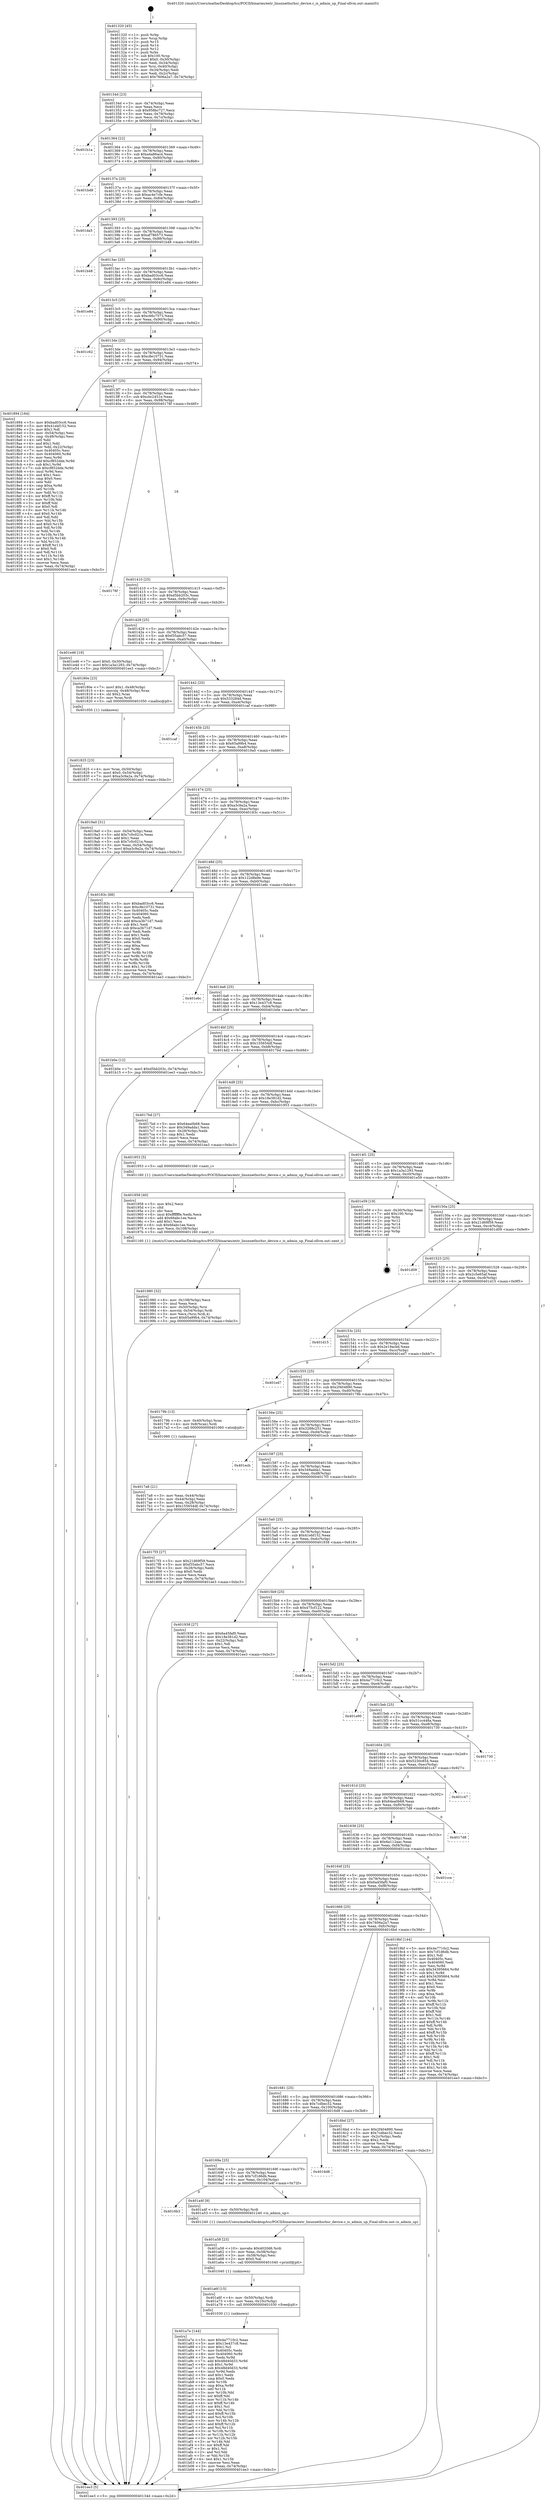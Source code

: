 digraph "0x401320" {
  label = "0x401320 (/mnt/c/Users/mathe/Desktop/tcc/POCII/binaries/extr_linuxnethsrhsr_device.c_is_admin_up_Final-ollvm.out::main(0))"
  labelloc = "t"
  node[shape=record]

  Entry [label="",width=0.3,height=0.3,shape=circle,fillcolor=black,style=filled]
  "0x40134d" [label="{
     0x40134d [23]\l
     | [instrs]\l
     &nbsp;&nbsp;0x40134d \<+3\>: mov -0x74(%rbp),%eax\l
     &nbsp;&nbsp;0x401350 \<+2\>: mov %eax,%ecx\l
     &nbsp;&nbsp;0x401352 \<+6\>: sub $0x958bc727,%ecx\l
     &nbsp;&nbsp;0x401358 \<+3\>: mov %eax,-0x78(%rbp)\l
     &nbsp;&nbsp;0x40135b \<+3\>: mov %ecx,-0x7c(%rbp)\l
     &nbsp;&nbsp;0x40135e \<+6\>: je 0000000000401b1a \<main+0x7fa\>\l
  }"]
  "0x401b1a" [label="{
     0x401b1a\l
  }", style=dashed]
  "0x401364" [label="{
     0x401364 [22]\l
     | [instrs]\l
     &nbsp;&nbsp;0x401364 \<+5\>: jmp 0000000000401369 \<main+0x49\>\l
     &nbsp;&nbsp;0x401369 \<+3\>: mov -0x78(%rbp),%eax\l
     &nbsp;&nbsp;0x40136c \<+5\>: sub $0xa4a86acd,%eax\l
     &nbsp;&nbsp;0x401371 \<+3\>: mov %eax,-0x80(%rbp)\l
     &nbsp;&nbsp;0x401374 \<+6\>: je 0000000000401bd8 \<main+0x8b8\>\l
  }"]
  Exit [label="",width=0.3,height=0.3,shape=circle,fillcolor=black,style=filled,peripheries=2]
  "0x401bd8" [label="{
     0x401bd8\l
  }", style=dashed]
  "0x40137a" [label="{
     0x40137a [25]\l
     | [instrs]\l
     &nbsp;&nbsp;0x40137a \<+5\>: jmp 000000000040137f \<main+0x5f\>\l
     &nbsp;&nbsp;0x40137f \<+3\>: mov -0x78(%rbp),%eax\l
     &nbsp;&nbsp;0x401382 \<+5\>: sub $0xac4e7cfe,%eax\l
     &nbsp;&nbsp;0x401387 \<+6\>: mov %eax,-0x84(%rbp)\l
     &nbsp;&nbsp;0x40138d \<+6\>: je 0000000000401da5 \<main+0xa85\>\l
  }"]
  "0x401a7e" [label="{
     0x401a7e [144]\l
     | [instrs]\l
     &nbsp;&nbsp;0x401a7e \<+5\>: mov $0x4a7710c2,%eax\l
     &nbsp;&nbsp;0x401a83 \<+5\>: mov $0x13e437c8,%esi\l
     &nbsp;&nbsp;0x401a88 \<+2\>: mov $0x1,%cl\l
     &nbsp;&nbsp;0x401a8a \<+7\>: mov 0x40405c,%edx\l
     &nbsp;&nbsp;0x401a91 \<+8\>: mov 0x404060,%r8d\l
     &nbsp;&nbsp;0x401a99 \<+3\>: mov %edx,%r9d\l
     &nbsp;&nbsp;0x401a9c \<+7\>: add $0x48d40d33,%r9d\l
     &nbsp;&nbsp;0x401aa3 \<+4\>: sub $0x1,%r9d\l
     &nbsp;&nbsp;0x401aa7 \<+7\>: sub $0x48d40d33,%r9d\l
     &nbsp;&nbsp;0x401aae \<+4\>: imul %r9d,%edx\l
     &nbsp;&nbsp;0x401ab2 \<+3\>: and $0x1,%edx\l
     &nbsp;&nbsp;0x401ab5 \<+3\>: cmp $0x0,%edx\l
     &nbsp;&nbsp;0x401ab8 \<+4\>: sete %r10b\l
     &nbsp;&nbsp;0x401abc \<+4\>: cmp $0xa,%r8d\l
     &nbsp;&nbsp;0x401ac0 \<+4\>: setl %r11b\l
     &nbsp;&nbsp;0x401ac4 \<+3\>: mov %r10b,%bl\l
     &nbsp;&nbsp;0x401ac7 \<+3\>: xor $0xff,%bl\l
     &nbsp;&nbsp;0x401aca \<+3\>: mov %r11b,%r14b\l
     &nbsp;&nbsp;0x401acd \<+4\>: xor $0xff,%r14b\l
     &nbsp;&nbsp;0x401ad1 \<+3\>: xor $0x1,%cl\l
     &nbsp;&nbsp;0x401ad4 \<+3\>: mov %bl,%r15b\l
     &nbsp;&nbsp;0x401ad7 \<+4\>: and $0xff,%r15b\l
     &nbsp;&nbsp;0x401adb \<+3\>: and %cl,%r10b\l
     &nbsp;&nbsp;0x401ade \<+3\>: mov %r14b,%r12b\l
     &nbsp;&nbsp;0x401ae1 \<+4\>: and $0xff,%r12b\l
     &nbsp;&nbsp;0x401ae5 \<+3\>: and %cl,%r11b\l
     &nbsp;&nbsp;0x401ae8 \<+3\>: or %r10b,%r15b\l
     &nbsp;&nbsp;0x401aeb \<+3\>: or %r11b,%r12b\l
     &nbsp;&nbsp;0x401aee \<+3\>: xor %r12b,%r15b\l
     &nbsp;&nbsp;0x401af1 \<+3\>: or %r14b,%bl\l
     &nbsp;&nbsp;0x401af4 \<+3\>: xor $0xff,%bl\l
     &nbsp;&nbsp;0x401af7 \<+3\>: or $0x1,%cl\l
     &nbsp;&nbsp;0x401afa \<+2\>: and %cl,%bl\l
     &nbsp;&nbsp;0x401afc \<+3\>: or %bl,%r15b\l
     &nbsp;&nbsp;0x401aff \<+4\>: test $0x1,%r15b\l
     &nbsp;&nbsp;0x401b03 \<+3\>: cmovne %esi,%eax\l
     &nbsp;&nbsp;0x401b06 \<+3\>: mov %eax,-0x74(%rbp)\l
     &nbsp;&nbsp;0x401b09 \<+5\>: jmp 0000000000401ee3 \<main+0xbc3\>\l
  }"]
  "0x401da5" [label="{
     0x401da5\l
  }", style=dashed]
  "0x401393" [label="{
     0x401393 [25]\l
     | [instrs]\l
     &nbsp;&nbsp;0x401393 \<+5\>: jmp 0000000000401398 \<main+0x78\>\l
     &nbsp;&nbsp;0x401398 \<+3\>: mov -0x78(%rbp),%eax\l
     &nbsp;&nbsp;0x40139b \<+5\>: sub $0xaf786573,%eax\l
     &nbsp;&nbsp;0x4013a0 \<+6\>: mov %eax,-0x88(%rbp)\l
     &nbsp;&nbsp;0x4013a6 \<+6\>: je 0000000000401b48 \<main+0x828\>\l
  }"]
  "0x401a6f" [label="{
     0x401a6f [15]\l
     | [instrs]\l
     &nbsp;&nbsp;0x401a6f \<+4\>: mov -0x50(%rbp),%rdi\l
     &nbsp;&nbsp;0x401a73 \<+6\>: mov %eax,-0x10c(%rbp)\l
     &nbsp;&nbsp;0x401a79 \<+5\>: call 0000000000401030 \<free@plt\>\l
     | [calls]\l
     &nbsp;&nbsp;0x401030 \{1\} (unknown)\l
  }"]
  "0x401b48" [label="{
     0x401b48\l
  }", style=dashed]
  "0x4013ac" [label="{
     0x4013ac [25]\l
     | [instrs]\l
     &nbsp;&nbsp;0x4013ac \<+5\>: jmp 00000000004013b1 \<main+0x91\>\l
     &nbsp;&nbsp;0x4013b1 \<+3\>: mov -0x78(%rbp),%eax\l
     &nbsp;&nbsp;0x4013b4 \<+5\>: sub $0xbad03cc6,%eax\l
     &nbsp;&nbsp;0x4013b9 \<+6\>: mov %eax,-0x8c(%rbp)\l
     &nbsp;&nbsp;0x4013bf \<+6\>: je 0000000000401e84 \<main+0xb64\>\l
  }"]
  "0x401a58" [label="{
     0x401a58 [23]\l
     | [instrs]\l
     &nbsp;&nbsp;0x401a58 \<+10\>: movabs $0x4020d6,%rdi\l
     &nbsp;&nbsp;0x401a62 \<+3\>: mov %eax,-0x58(%rbp)\l
     &nbsp;&nbsp;0x401a65 \<+3\>: mov -0x58(%rbp),%esi\l
     &nbsp;&nbsp;0x401a68 \<+2\>: mov $0x0,%al\l
     &nbsp;&nbsp;0x401a6a \<+5\>: call 0000000000401040 \<printf@plt\>\l
     | [calls]\l
     &nbsp;&nbsp;0x401040 \{1\} (unknown)\l
  }"]
  "0x401e84" [label="{
     0x401e84\l
  }", style=dashed]
  "0x4013c5" [label="{
     0x4013c5 [25]\l
     | [instrs]\l
     &nbsp;&nbsp;0x4013c5 \<+5\>: jmp 00000000004013ca \<main+0xaa\>\l
     &nbsp;&nbsp;0x4013ca \<+3\>: mov -0x78(%rbp),%eax\l
     &nbsp;&nbsp;0x4013cd \<+5\>: sub $0xc66c7573,%eax\l
     &nbsp;&nbsp;0x4013d2 \<+6\>: mov %eax,-0x90(%rbp)\l
     &nbsp;&nbsp;0x4013d8 \<+6\>: je 0000000000401c62 \<main+0x942\>\l
  }"]
  "0x4016b3" [label="{
     0x4016b3\l
  }", style=dashed]
  "0x401c62" [label="{
     0x401c62\l
  }", style=dashed]
  "0x4013de" [label="{
     0x4013de [25]\l
     | [instrs]\l
     &nbsp;&nbsp;0x4013de \<+5\>: jmp 00000000004013e3 \<main+0xc3\>\l
     &nbsp;&nbsp;0x4013e3 \<+3\>: mov -0x78(%rbp),%eax\l
     &nbsp;&nbsp;0x4013e6 \<+5\>: sub $0xc8e10731,%eax\l
     &nbsp;&nbsp;0x4013eb \<+6\>: mov %eax,-0x94(%rbp)\l
     &nbsp;&nbsp;0x4013f1 \<+6\>: je 0000000000401894 \<main+0x574\>\l
  }"]
  "0x401a4f" [label="{
     0x401a4f [9]\l
     | [instrs]\l
     &nbsp;&nbsp;0x401a4f \<+4\>: mov -0x50(%rbp),%rdi\l
     &nbsp;&nbsp;0x401a53 \<+5\>: call 0000000000401240 \<is_admin_up\>\l
     | [calls]\l
     &nbsp;&nbsp;0x401240 \{1\} (/mnt/c/Users/mathe/Desktop/tcc/POCII/binaries/extr_linuxnethsrhsr_device.c_is_admin_up_Final-ollvm.out::is_admin_up)\l
  }"]
  "0x401894" [label="{
     0x401894 [164]\l
     | [instrs]\l
     &nbsp;&nbsp;0x401894 \<+5\>: mov $0xbad03cc6,%eax\l
     &nbsp;&nbsp;0x401899 \<+5\>: mov $0x41ebf152,%ecx\l
     &nbsp;&nbsp;0x40189e \<+2\>: mov $0x1,%dl\l
     &nbsp;&nbsp;0x4018a0 \<+3\>: mov -0x54(%rbp),%esi\l
     &nbsp;&nbsp;0x4018a3 \<+3\>: cmp -0x48(%rbp),%esi\l
     &nbsp;&nbsp;0x4018a6 \<+4\>: setl %dil\l
     &nbsp;&nbsp;0x4018aa \<+4\>: and $0x1,%dil\l
     &nbsp;&nbsp;0x4018ae \<+4\>: mov %dil,-0x22(%rbp)\l
     &nbsp;&nbsp;0x4018b2 \<+7\>: mov 0x40405c,%esi\l
     &nbsp;&nbsp;0x4018b9 \<+8\>: mov 0x404060,%r8d\l
     &nbsp;&nbsp;0x4018c1 \<+3\>: mov %esi,%r9d\l
     &nbsp;&nbsp;0x4018c4 \<+7\>: add $0xcf852dde,%r9d\l
     &nbsp;&nbsp;0x4018cb \<+4\>: sub $0x1,%r9d\l
     &nbsp;&nbsp;0x4018cf \<+7\>: sub $0xcf852dde,%r9d\l
     &nbsp;&nbsp;0x4018d6 \<+4\>: imul %r9d,%esi\l
     &nbsp;&nbsp;0x4018da \<+3\>: and $0x1,%esi\l
     &nbsp;&nbsp;0x4018dd \<+3\>: cmp $0x0,%esi\l
     &nbsp;&nbsp;0x4018e0 \<+4\>: sete %dil\l
     &nbsp;&nbsp;0x4018e4 \<+4\>: cmp $0xa,%r8d\l
     &nbsp;&nbsp;0x4018e8 \<+4\>: setl %r10b\l
     &nbsp;&nbsp;0x4018ec \<+3\>: mov %dil,%r11b\l
     &nbsp;&nbsp;0x4018ef \<+4\>: xor $0xff,%r11b\l
     &nbsp;&nbsp;0x4018f3 \<+3\>: mov %r10b,%bl\l
     &nbsp;&nbsp;0x4018f6 \<+3\>: xor $0xff,%bl\l
     &nbsp;&nbsp;0x4018f9 \<+3\>: xor $0x0,%dl\l
     &nbsp;&nbsp;0x4018fc \<+3\>: mov %r11b,%r14b\l
     &nbsp;&nbsp;0x4018ff \<+4\>: and $0x0,%r14b\l
     &nbsp;&nbsp;0x401903 \<+3\>: and %dl,%dil\l
     &nbsp;&nbsp;0x401906 \<+3\>: mov %bl,%r15b\l
     &nbsp;&nbsp;0x401909 \<+4\>: and $0x0,%r15b\l
     &nbsp;&nbsp;0x40190d \<+3\>: and %dl,%r10b\l
     &nbsp;&nbsp;0x401910 \<+3\>: or %dil,%r14b\l
     &nbsp;&nbsp;0x401913 \<+3\>: or %r10b,%r15b\l
     &nbsp;&nbsp;0x401916 \<+3\>: xor %r15b,%r14b\l
     &nbsp;&nbsp;0x401919 \<+3\>: or %bl,%r11b\l
     &nbsp;&nbsp;0x40191c \<+4\>: xor $0xff,%r11b\l
     &nbsp;&nbsp;0x401920 \<+3\>: or $0x0,%dl\l
     &nbsp;&nbsp;0x401923 \<+3\>: and %dl,%r11b\l
     &nbsp;&nbsp;0x401926 \<+3\>: or %r11b,%r14b\l
     &nbsp;&nbsp;0x401929 \<+4\>: test $0x1,%r14b\l
     &nbsp;&nbsp;0x40192d \<+3\>: cmovne %ecx,%eax\l
     &nbsp;&nbsp;0x401930 \<+3\>: mov %eax,-0x74(%rbp)\l
     &nbsp;&nbsp;0x401933 \<+5\>: jmp 0000000000401ee3 \<main+0xbc3\>\l
  }"]
  "0x4013f7" [label="{
     0x4013f7 [25]\l
     | [instrs]\l
     &nbsp;&nbsp;0x4013f7 \<+5\>: jmp 00000000004013fc \<main+0xdc\>\l
     &nbsp;&nbsp;0x4013fc \<+3\>: mov -0x78(%rbp),%eax\l
     &nbsp;&nbsp;0x4013ff \<+5\>: sub $0xcbc2451e,%eax\l
     &nbsp;&nbsp;0x401404 \<+6\>: mov %eax,-0x98(%rbp)\l
     &nbsp;&nbsp;0x40140a \<+6\>: je 000000000040178f \<main+0x46f\>\l
  }"]
  "0x40169a" [label="{
     0x40169a [25]\l
     | [instrs]\l
     &nbsp;&nbsp;0x40169a \<+5\>: jmp 000000000040169f \<main+0x37f\>\l
     &nbsp;&nbsp;0x40169f \<+3\>: mov -0x78(%rbp),%eax\l
     &nbsp;&nbsp;0x4016a2 \<+5\>: sub $0x7cf1d6db,%eax\l
     &nbsp;&nbsp;0x4016a7 \<+6\>: mov %eax,-0x104(%rbp)\l
     &nbsp;&nbsp;0x4016ad \<+6\>: je 0000000000401a4f \<main+0x72f\>\l
  }"]
  "0x40178f" [label="{
     0x40178f\l
  }", style=dashed]
  "0x401410" [label="{
     0x401410 [25]\l
     | [instrs]\l
     &nbsp;&nbsp;0x401410 \<+5\>: jmp 0000000000401415 \<main+0xf5\>\l
     &nbsp;&nbsp;0x401415 \<+3\>: mov -0x78(%rbp),%eax\l
     &nbsp;&nbsp;0x401418 \<+5\>: sub $0xd5bb203c,%eax\l
     &nbsp;&nbsp;0x40141d \<+6\>: mov %eax,-0x9c(%rbp)\l
     &nbsp;&nbsp;0x401423 \<+6\>: je 0000000000401e46 \<main+0xb26\>\l
  }"]
  "0x4016d8" [label="{
     0x4016d8\l
  }", style=dashed]
  "0x401e46" [label="{
     0x401e46 [19]\l
     | [instrs]\l
     &nbsp;&nbsp;0x401e46 \<+7\>: movl $0x0,-0x30(%rbp)\l
     &nbsp;&nbsp;0x401e4d \<+7\>: movl $0x1a3a1293,-0x74(%rbp)\l
     &nbsp;&nbsp;0x401e54 \<+5\>: jmp 0000000000401ee3 \<main+0xbc3\>\l
  }"]
  "0x401429" [label="{
     0x401429 [25]\l
     | [instrs]\l
     &nbsp;&nbsp;0x401429 \<+5\>: jmp 000000000040142e \<main+0x10e\>\l
     &nbsp;&nbsp;0x40142e \<+3\>: mov -0x78(%rbp),%eax\l
     &nbsp;&nbsp;0x401431 \<+5\>: sub $0xf35abc57,%eax\l
     &nbsp;&nbsp;0x401436 \<+6\>: mov %eax,-0xa0(%rbp)\l
     &nbsp;&nbsp;0x40143c \<+6\>: je 000000000040180e \<main+0x4ee\>\l
  }"]
  "0x401980" [label="{
     0x401980 [32]\l
     | [instrs]\l
     &nbsp;&nbsp;0x401980 \<+6\>: mov -0x108(%rbp),%ecx\l
     &nbsp;&nbsp;0x401986 \<+3\>: imul %eax,%ecx\l
     &nbsp;&nbsp;0x401989 \<+4\>: mov -0x50(%rbp),%rsi\l
     &nbsp;&nbsp;0x40198d \<+4\>: movslq -0x54(%rbp),%rdi\l
     &nbsp;&nbsp;0x401991 \<+3\>: mov %ecx,(%rsi,%rdi,4)\l
     &nbsp;&nbsp;0x401994 \<+7\>: movl $0x65a99b4,-0x74(%rbp)\l
     &nbsp;&nbsp;0x40199b \<+5\>: jmp 0000000000401ee3 \<main+0xbc3\>\l
  }"]
  "0x40180e" [label="{
     0x40180e [23]\l
     | [instrs]\l
     &nbsp;&nbsp;0x40180e \<+7\>: movl $0x1,-0x48(%rbp)\l
     &nbsp;&nbsp;0x401815 \<+4\>: movslq -0x48(%rbp),%rax\l
     &nbsp;&nbsp;0x401819 \<+4\>: shl $0x2,%rax\l
     &nbsp;&nbsp;0x40181d \<+3\>: mov %rax,%rdi\l
     &nbsp;&nbsp;0x401820 \<+5\>: call 0000000000401050 \<malloc@plt\>\l
     | [calls]\l
     &nbsp;&nbsp;0x401050 \{1\} (unknown)\l
  }"]
  "0x401442" [label="{
     0x401442 [25]\l
     | [instrs]\l
     &nbsp;&nbsp;0x401442 \<+5\>: jmp 0000000000401447 \<main+0x127\>\l
     &nbsp;&nbsp;0x401447 \<+3\>: mov -0x78(%rbp),%eax\l
     &nbsp;&nbsp;0x40144a \<+5\>: sub $0x533284d,%eax\l
     &nbsp;&nbsp;0x40144f \<+6\>: mov %eax,-0xa4(%rbp)\l
     &nbsp;&nbsp;0x401455 \<+6\>: je 0000000000401caf \<main+0x98f\>\l
  }"]
  "0x401958" [label="{
     0x401958 [40]\l
     | [instrs]\l
     &nbsp;&nbsp;0x401958 \<+5\>: mov $0x2,%ecx\l
     &nbsp;&nbsp;0x40195d \<+1\>: cltd\l
     &nbsp;&nbsp;0x40195e \<+2\>: idiv %ecx\l
     &nbsp;&nbsp;0x401960 \<+6\>: imul $0xfffffffe,%edx,%ecx\l
     &nbsp;&nbsp;0x401966 \<+6\>: add $0x66abc1ee,%ecx\l
     &nbsp;&nbsp;0x40196c \<+3\>: add $0x1,%ecx\l
     &nbsp;&nbsp;0x40196f \<+6\>: sub $0x66abc1ee,%ecx\l
     &nbsp;&nbsp;0x401975 \<+6\>: mov %ecx,-0x108(%rbp)\l
     &nbsp;&nbsp;0x40197b \<+5\>: call 0000000000401160 \<next_i\>\l
     | [calls]\l
     &nbsp;&nbsp;0x401160 \{1\} (/mnt/c/Users/mathe/Desktop/tcc/POCII/binaries/extr_linuxnethsrhsr_device.c_is_admin_up_Final-ollvm.out::next_i)\l
  }"]
  "0x401caf" [label="{
     0x401caf\l
  }", style=dashed]
  "0x40145b" [label="{
     0x40145b [25]\l
     | [instrs]\l
     &nbsp;&nbsp;0x40145b \<+5\>: jmp 0000000000401460 \<main+0x140\>\l
     &nbsp;&nbsp;0x401460 \<+3\>: mov -0x78(%rbp),%eax\l
     &nbsp;&nbsp;0x401463 \<+5\>: sub $0x65a99b4,%eax\l
     &nbsp;&nbsp;0x401468 \<+6\>: mov %eax,-0xa8(%rbp)\l
     &nbsp;&nbsp;0x40146e \<+6\>: je 00000000004019a0 \<main+0x680\>\l
  }"]
  "0x401825" [label="{
     0x401825 [23]\l
     | [instrs]\l
     &nbsp;&nbsp;0x401825 \<+4\>: mov %rax,-0x50(%rbp)\l
     &nbsp;&nbsp;0x401829 \<+7\>: movl $0x0,-0x54(%rbp)\l
     &nbsp;&nbsp;0x401830 \<+7\>: movl $0xa3c9a2a,-0x74(%rbp)\l
     &nbsp;&nbsp;0x401837 \<+5\>: jmp 0000000000401ee3 \<main+0xbc3\>\l
  }"]
  "0x4019a0" [label="{
     0x4019a0 [31]\l
     | [instrs]\l
     &nbsp;&nbsp;0x4019a0 \<+3\>: mov -0x54(%rbp),%eax\l
     &nbsp;&nbsp;0x4019a3 \<+5\>: add $0x7c0c021e,%eax\l
     &nbsp;&nbsp;0x4019a8 \<+3\>: add $0x1,%eax\l
     &nbsp;&nbsp;0x4019ab \<+5\>: sub $0x7c0c021e,%eax\l
     &nbsp;&nbsp;0x4019b0 \<+3\>: mov %eax,-0x54(%rbp)\l
     &nbsp;&nbsp;0x4019b3 \<+7\>: movl $0xa3c9a2a,-0x74(%rbp)\l
     &nbsp;&nbsp;0x4019ba \<+5\>: jmp 0000000000401ee3 \<main+0xbc3\>\l
  }"]
  "0x401474" [label="{
     0x401474 [25]\l
     | [instrs]\l
     &nbsp;&nbsp;0x401474 \<+5\>: jmp 0000000000401479 \<main+0x159\>\l
     &nbsp;&nbsp;0x401479 \<+3\>: mov -0x78(%rbp),%eax\l
     &nbsp;&nbsp;0x40147c \<+5\>: sub $0xa3c9a2a,%eax\l
     &nbsp;&nbsp;0x401481 \<+6\>: mov %eax,-0xac(%rbp)\l
     &nbsp;&nbsp;0x401487 \<+6\>: je 000000000040183c \<main+0x51c\>\l
  }"]
  "0x4017a8" [label="{
     0x4017a8 [21]\l
     | [instrs]\l
     &nbsp;&nbsp;0x4017a8 \<+3\>: mov %eax,-0x44(%rbp)\l
     &nbsp;&nbsp;0x4017ab \<+3\>: mov -0x44(%rbp),%eax\l
     &nbsp;&nbsp;0x4017ae \<+3\>: mov %eax,-0x28(%rbp)\l
     &nbsp;&nbsp;0x4017b1 \<+7\>: movl $0x155654df,-0x74(%rbp)\l
     &nbsp;&nbsp;0x4017b8 \<+5\>: jmp 0000000000401ee3 \<main+0xbc3\>\l
  }"]
  "0x40183c" [label="{
     0x40183c [88]\l
     | [instrs]\l
     &nbsp;&nbsp;0x40183c \<+5\>: mov $0xbad03cc6,%eax\l
     &nbsp;&nbsp;0x401841 \<+5\>: mov $0xc8e10731,%ecx\l
     &nbsp;&nbsp;0x401846 \<+7\>: mov 0x40405c,%edx\l
     &nbsp;&nbsp;0x40184d \<+7\>: mov 0x404060,%esi\l
     &nbsp;&nbsp;0x401854 \<+2\>: mov %edx,%edi\l
     &nbsp;&nbsp;0x401856 \<+6\>: add $0xca3b71d7,%edi\l
     &nbsp;&nbsp;0x40185c \<+3\>: sub $0x1,%edi\l
     &nbsp;&nbsp;0x40185f \<+6\>: sub $0xca3b71d7,%edi\l
     &nbsp;&nbsp;0x401865 \<+3\>: imul %edi,%edx\l
     &nbsp;&nbsp;0x401868 \<+3\>: and $0x1,%edx\l
     &nbsp;&nbsp;0x40186b \<+3\>: cmp $0x0,%edx\l
     &nbsp;&nbsp;0x40186e \<+4\>: sete %r8b\l
     &nbsp;&nbsp;0x401872 \<+3\>: cmp $0xa,%esi\l
     &nbsp;&nbsp;0x401875 \<+4\>: setl %r9b\l
     &nbsp;&nbsp;0x401879 \<+3\>: mov %r8b,%r10b\l
     &nbsp;&nbsp;0x40187c \<+3\>: and %r9b,%r10b\l
     &nbsp;&nbsp;0x40187f \<+3\>: xor %r9b,%r8b\l
     &nbsp;&nbsp;0x401882 \<+3\>: or %r8b,%r10b\l
     &nbsp;&nbsp;0x401885 \<+4\>: test $0x1,%r10b\l
     &nbsp;&nbsp;0x401889 \<+3\>: cmovne %ecx,%eax\l
     &nbsp;&nbsp;0x40188c \<+3\>: mov %eax,-0x74(%rbp)\l
     &nbsp;&nbsp;0x40188f \<+5\>: jmp 0000000000401ee3 \<main+0xbc3\>\l
  }"]
  "0x40148d" [label="{
     0x40148d [25]\l
     | [instrs]\l
     &nbsp;&nbsp;0x40148d \<+5\>: jmp 0000000000401492 \<main+0x172\>\l
     &nbsp;&nbsp;0x401492 \<+3\>: mov -0x78(%rbp),%eax\l
     &nbsp;&nbsp;0x401495 \<+5\>: sub $0x122d8a9e,%eax\l
     &nbsp;&nbsp;0x40149a \<+6\>: mov %eax,-0xb0(%rbp)\l
     &nbsp;&nbsp;0x4014a0 \<+6\>: je 0000000000401e6c \<main+0xb4c\>\l
  }"]
  "0x401320" [label="{
     0x401320 [45]\l
     | [instrs]\l
     &nbsp;&nbsp;0x401320 \<+1\>: push %rbp\l
     &nbsp;&nbsp;0x401321 \<+3\>: mov %rsp,%rbp\l
     &nbsp;&nbsp;0x401324 \<+2\>: push %r15\l
     &nbsp;&nbsp;0x401326 \<+2\>: push %r14\l
     &nbsp;&nbsp;0x401328 \<+2\>: push %r12\l
     &nbsp;&nbsp;0x40132a \<+1\>: push %rbx\l
     &nbsp;&nbsp;0x40132b \<+7\>: sub $0x100,%rsp\l
     &nbsp;&nbsp;0x401332 \<+7\>: movl $0x0,-0x30(%rbp)\l
     &nbsp;&nbsp;0x401339 \<+3\>: mov %edi,-0x34(%rbp)\l
     &nbsp;&nbsp;0x40133c \<+4\>: mov %rsi,-0x40(%rbp)\l
     &nbsp;&nbsp;0x401340 \<+3\>: mov -0x34(%rbp),%edi\l
     &nbsp;&nbsp;0x401343 \<+3\>: mov %edi,-0x2c(%rbp)\l
     &nbsp;&nbsp;0x401346 \<+7\>: movl $0x7606a2a7,-0x74(%rbp)\l
  }"]
  "0x401e6c" [label="{
     0x401e6c\l
  }", style=dashed]
  "0x4014a6" [label="{
     0x4014a6 [25]\l
     | [instrs]\l
     &nbsp;&nbsp;0x4014a6 \<+5\>: jmp 00000000004014ab \<main+0x18b\>\l
     &nbsp;&nbsp;0x4014ab \<+3\>: mov -0x78(%rbp),%eax\l
     &nbsp;&nbsp;0x4014ae \<+5\>: sub $0x13e437c8,%eax\l
     &nbsp;&nbsp;0x4014b3 \<+6\>: mov %eax,-0xb4(%rbp)\l
     &nbsp;&nbsp;0x4014b9 \<+6\>: je 0000000000401b0e \<main+0x7ee\>\l
  }"]
  "0x401ee3" [label="{
     0x401ee3 [5]\l
     | [instrs]\l
     &nbsp;&nbsp;0x401ee3 \<+5\>: jmp 000000000040134d \<main+0x2d\>\l
  }"]
  "0x401b0e" [label="{
     0x401b0e [12]\l
     | [instrs]\l
     &nbsp;&nbsp;0x401b0e \<+7\>: movl $0xd5bb203c,-0x74(%rbp)\l
     &nbsp;&nbsp;0x401b15 \<+5\>: jmp 0000000000401ee3 \<main+0xbc3\>\l
  }"]
  "0x4014bf" [label="{
     0x4014bf [25]\l
     | [instrs]\l
     &nbsp;&nbsp;0x4014bf \<+5\>: jmp 00000000004014c4 \<main+0x1a4\>\l
     &nbsp;&nbsp;0x4014c4 \<+3\>: mov -0x78(%rbp),%eax\l
     &nbsp;&nbsp;0x4014c7 \<+5\>: sub $0x155654df,%eax\l
     &nbsp;&nbsp;0x4014cc \<+6\>: mov %eax,-0xb8(%rbp)\l
     &nbsp;&nbsp;0x4014d2 \<+6\>: je 00000000004017bd \<main+0x49d\>\l
  }"]
  "0x401681" [label="{
     0x401681 [25]\l
     | [instrs]\l
     &nbsp;&nbsp;0x401681 \<+5\>: jmp 0000000000401686 \<main+0x366\>\l
     &nbsp;&nbsp;0x401686 \<+3\>: mov -0x78(%rbp),%eax\l
     &nbsp;&nbsp;0x401689 \<+5\>: sub $0x7cdbec32,%eax\l
     &nbsp;&nbsp;0x40168e \<+6\>: mov %eax,-0x100(%rbp)\l
     &nbsp;&nbsp;0x401694 \<+6\>: je 00000000004016d8 \<main+0x3b8\>\l
  }"]
  "0x4017bd" [label="{
     0x4017bd [27]\l
     | [instrs]\l
     &nbsp;&nbsp;0x4017bd \<+5\>: mov $0x64ea0b68,%eax\l
     &nbsp;&nbsp;0x4017c2 \<+5\>: mov $0x349adda1,%ecx\l
     &nbsp;&nbsp;0x4017c7 \<+3\>: mov -0x28(%rbp),%edx\l
     &nbsp;&nbsp;0x4017ca \<+3\>: cmp $0x1,%edx\l
     &nbsp;&nbsp;0x4017cd \<+3\>: cmovl %ecx,%eax\l
     &nbsp;&nbsp;0x4017d0 \<+3\>: mov %eax,-0x74(%rbp)\l
     &nbsp;&nbsp;0x4017d3 \<+5\>: jmp 0000000000401ee3 \<main+0xbc3\>\l
  }"]
  "0x4014d8" [label="{
     0x4014d8 [25]\l
     | [instrs]\l
     &nbsp;&nbsp;0x4014d8 \<+5\>: jmp 00000000004014dd \<main+0x1bd\>\l
     &nbsp;&nbsp;0x4014dd \<+3\>: mov -0x78(%rbp),%eax\l
     &nbsp;&nbsp;0x4014e0 \<+5\>: sub $0x18e381d2,%eax\l
     &nbsp;&nbsp;0x4014e5 \<+6\>: mov %eax,-0xbc(%rbp)\l
     &nbsp;&nbsp;0x4014eb \<+6\>: je 0000000000401953 \<main+0x633\>\l
  }"]
  "0x4016bd" [label="{
     0x4016bd [27]\l
     | [instrs]\l
     &nbsp;&nbsp;0x4016bd \<+5\>: mov $0x2f404890,%eax\l
     &nbsp;&nbsp;0x4016c2 \<+5\>: mov $0x7cdbec32,%ecx\l
     &nbsp;&nbsp;0x4016c7 \<+3\>: mov -0x2c(%rbp),%edx\l
     &nbsp;&nbsp;0x4016ca \<+3\>: cmp $0x2,%edx\l
     &nbsp;&nbsp;0x4016cd \<+3\>: cmovne %ecx,%eax\l
     &nbsp;&nbsp;0x4016d0 \<+3\>: mov %eax,-0x74(%rbp)\l
     &nbsp;&nbsp;0x4016d3 \<+5\>: jmp 0000000000401ee3 \<main+0xbc3\>\l
  }"]
  "0x401953" [label="{
     0x401953 [5]\l
     | [instrs]\l
     &nbsp;&nbsp;0x401953 \<+5\>: call 0000000000401160 \<next_i\>\l
     | [calls]\l
     &nbsp;&nbsp;0x401160 \{1\} (/mnt/c/Users/mathe/Desktop/tcc/POCII/binaries/extr_linuxnethsrhsr_device.c_is_admin_up_Final-ollvm.out::next_i)\l
  }"]
  "0x4014f1" [label="{
     0x4014f1 [25]\l
     | [instrs]\l
     &nbsp;&nbsp;0x4014f1 \<+5\>: jmp 00000000004014f6 \<main+0x1d6\>\l
     &nbsp;&nbsp;0x4014f6 \<+3\>: mov -0x78(%rbp),%eax\l
     &nbsp;&nbsp;0x4014f9 \<+5\>: sub $0x1a3a1293,%eax\l
     &nbsp;&nbsp;0x4014fe \<+6\>: mov %eax,-0xc0(%rbp)\l
     &nbsp;&nbsp;0x401504 \<+6\>: je 0000000000401e59 \<main+0xb39\>\l
  }"]
  "0x401668" [label="{
     0x401668 [25]\l
     | [instrs]\l
     &nbsp;&nbsp;0x401668 \<+5\>: jmp 000000000040166d \<main+0x34d\>\l
     &nbsp;&nbsp;0x40166d \<+3\>: mov -0x78(%rbp),%eax\l
     &nbsp;&nbsp;0x401670 \<+5\>: sub $0x7606a2a7,%eax\l
     &nbsp;&nbsp;0x401675 \<+6\>: mov %eax,-0xfc(%rbp)\l
     &nbsp;&nbsp;0x40167b \<+6\>: je 00000000004016bd \<main+0x39d\>\l
  }"]
  "0x401e59" [label="{
     0x401e59 [19]\l
     | [instrs]\l
     &nbsp;&nbsp;0x401e59 \<+3\>: mov -0x30(%rbp),%eax\l
     &nbsp;&nbsp;0x401e5c \<+7\>: add $0x100,%rsp\l
     &nbsp;&nbsp;0x401e63 \<+1\>: pop %rbx\l
     &nbsp;&nbsp;0x401e64 \<+2\>: pop %r12\l
     &nbsp;&nbsp;0x401e66 \<+2\>: pop %r14\l
     &nbsp;&nbsp;0x401e68 \<+2\>: pop %r15\l
     &nbsp;&nbsp;0x401e6a \<+1\>: pop %rbp\l
     &nbsp;&nbsp;0x401e6b \<+1\>: ret\l
  }"]
  "0x40150a" [label="{
     0x40150a [25]\l
     | [instrs]\l
     &nbsp;&nbsp;0x40150a \<+5\>: jmp 000000000040150f \<main+0x1ef\>\l
     &nbsp;&nbsp;0x40150f \<+3\>: mov -0x78(%rbp),%eax\l
     &nbsp;&nbsp;0x401512 \<+5\>: sub $0x21d69f59,%eax\l
     &nbsp;&nbsp;0x401517 \<+6\>: mov %eax,-0xc4(%rbp)\l
     &nbsp;&nbsp;0x40151d \<+6\>: je 0000000000401d09 \<main+0x9e9\>\l
  }"]
  "0x4019bf" [label="{
     0x4019bf [144]\l
     | [instrs]\l
     &nbsp;&nbsp;0x4019bf \<+5\>: mov $0x4a7710c2,%eax\l
     &nbsp;&nbsp;0x4019c4 \<+5\>: mov $0x7cf1d6db,%ecx\l
     &nbsp;&nbsp;0x4019c9 \<+2\>: mov $0x1,%dl\l
     &nbsp;&nbsp;0x4019cb \<+7\>: mov 0x40405c,%esi\l
     &nbsp;&nbsp;0x4019d2 \<+7\>: mov 0x404060,%edi\l
     &nbsp;&nbsp;0x4019d9 \<+3\>: mov %esi,%r8d\l
     &nbsp;&nbsp;0x4019dc \<+7\>: sub $0x34395664,%r8d\l
     &nbsp;&nbsp;0x4019e3 \<+4\>: sub $0x1,%r8d\l
     &nbsp;&nbsp;0x4019e7 \<+7\>: add $0x34395664,%r8d\l
     &nbsp;&nbsp;0x4019ee \<+4\>: imul %r8d,%esi\l
     &nbsp;&nbsp;0x4019f2 \<+3\>: and $0x1,%esi\l
     &nbsp;&nbsp;0x4019f5 \<+3\>: cmp $0x0,%esi\l
     &nbsp;&nbsp;0x4019f8 \<+4\>: sete %r9b\l
     &nbsp;&nbsp;0x4019fc \<+3\>: cmp $0xa,%edi\l
     &nbsp;&nbsp;0x4019ff \<+4\>: setl %r10b\l
     &nbsp;&nbsp;0x401a03 \<+3\>: mov %r9b,%r11b\l
     &nbsp;&nbsp;0x401a06 \<+4\>: xor $0xff,%r11b\l
     &nbsp;&nbsp;0x401a0a \<+3\>: mov %r10b,%bl\l
     &nbsp;&nbsp;0x401a0d \<+3\>: xor $0xff,%bl\l
     &nbsp;&nbsp;0x401a10 \<+3\>: xor $0x1,%dl\l
     &nbsp;&nbsp;0x401a13 \<+3\>: mov %r11b,%r14b\l
     &nbsp;&nbsp;0x401a16 \<+4\>: and $0xff,%r14b\l
     &nbsp;&nbsp;0x401a1a \<+3\>: and %dl,%r9b\l
     &nbsp;&nbsp;0x401a1d \<+3\>: mov %bl,%r15b\l
     &nbsp;&nbsp;0x401a20 \<+4\>: and $0xff,%r15b\l
     &nbsp;&nbsp;0x401a24 \<+3\>: and %dl,%r10b\l
     &nbsp;&nbsp;0x401a27 \<+3\>: or %r9b,%r14b\l
     &nbsp;&nbsp;0x401a2a \<+3\>: or %r10b,%r15b\l
     &nbsp;&nbsp;0x401a2d \<+3\>: xor %r15b,%r14b\l
     &nbsp;&nbsp;0x401a30 \<+3\>: or %bl,%r11b\l
     &nbsp;&nbsp;0x401a33 \<+4\>: xor $0xff,%r11b\l
     &nbsp;&nbsp;0x401a37 \<+3\>: or $0x1,%dl\l
     &nbsp;&nbsp;0x401a3a \<+3\>: and %dl,%r11b\l
     &nbsp;&nbsp;0x401a3d \<+3\>: or %r11b,%r14b\l
     &nbsp;&nbsp;0x401a40 \<+4\>: test $0x1,%r14b\l
     &nbsp;&nbsp;0x401a44 \<+3\>: cmovne %ecx,%eax\l
     &nbsp;&nbsp;0x401a47 \<+3\>: mov %eax,-0x74(%rbp)\l
     &nbsp;&nbsp;0x401a4a \<+5\>: jmp 0000000000401ee3 \<main+0xbc3\>\l
  }"]
  "0x401d09" [label="{
     0x401d09\l
  }", style=dashed]
  "0x401523" [label="{
     0x401523 [25]\l
     | [instrs]\l
     &nbsp;&nbsp;0x401523 \<+5\>: jmp 0000000000401528 \<main+0x208\>\l
     &nbsp;&nbsp;0x401528 \<+3\>: mov -0x78(%rbp),%eax\l
     &nbsp;&nbsp;0x40152b \<+5\>: sub $0x2c5e65af,%eax\l
     &nbsp;&nbsp;0x401530 \<+6\>: mov %eax,-0xc8(%rbp)\l
     &nbsp;&nbsp;0x401536 \<+6\>: je 0000000000401d15 \<main+0x9f5\>\l
  }"]
  "0x40164f" [label="{
     0x40164f [25]\l
     | [instrs]\l
     &nbsp;&nbsp;0x40164f \<+5\>: jmp 0000000000401654 \<main+0x334\>\l
     &nbsp;&nbsp;0x401654 \<+3\>: mov -0x78(%rbp),%eax\l
     &nbsp;&nbsp;0x401657 \<+5\>: sub $0x6a45faf0,%eax\l
     &nbsp;&nbsp;0x40165c \<+6\>: mov %eax,-0xf8(%rbp)\l
     &nbsp;&nbsp;0x401662 \<+6\>: je 00000000004019bf \<main+0x69f\>\l
  }"]
  "0x401d15" [label="{
     0x401d15\l
  }", style=dashed]
  "0x40153c" [label="{
     0x40153c [25]\l
     | [instrs]\l
     &nbsp;&nbsp;0x40153c \<+5\>: jmp 0000000000401541 \<main+0x221\>\l
     &nbsp;&nbsp;0x401541 \<+3\>: mov -0x78(%rbp),%eax\l
     &nbsp;&nbsp;0x401544 \<+5\>: sub $0x2e19acbd,%eax\l
     &nbsp;&nbsp;0x401549 \<+6\>: mov %eax,-0xcc(%rbp)\l
     &nbsp;&nbsp;0x40154f \<+6\>: je 0000000000401ed7 \<main+0xbb7\>\l
  }"]
  "0x401cce" [label="{
     0x401cce\l
  }", style=dashed]
  "0x401ed7" [label="{
     0x401ed7\l
  }", style=dashed]
  "0x401555" [label="{
     0x401555 [25]\l
     | [instrs]\l
     &nbsp;&nbsp;0x401555 \<+5\>: jmp 000000000040155a \<main+0x23a\>\l
     &nbsp;&nbsp;0x40155a \<+3\>: mov -0x78(%rbp),%eax\l
     &nbsp;&nbsp;0x40155d \<+5\>: sub $0x2f404890,%eax\l
     &nbsp;&nbsp;0x401562 \<+6\>: mov %eax,-0xd0(%rbp)\l
     &nbsp;&nbsp;0x401568 \<+6\>: je 000000000040179b \<main+0x47b\>\l
  }"]
  "0x401636" [label="{
     0x401636 [25]\l
     | [instrs]\l
     &nbsp;&nbsp;0x401636 \<+5\>: jmp 000000000040163b \<main+0x31b\>\l
     &nbsp;&nbsp;0x40163b \<+3\>: mov -0x78(%rbp),%eax\l
     &nbsp;&nbsp;0x40163e \<+5\>: sub $0x6a112aac,%eax\l
     &nbsp;&nbsp;0x401643 \<+6\>: mov %eax,-0xf4(%rbp)\l
     &nbsp;&nbsp;0x401649 \<+6\>: je 0000000000401cce \<main+0x9ae\>\l
  }"]
  "0x40179b" [label="{
     0x40179b [13]\l
     | [instrs]\l
     &nbsp;&nbsp;0x40179b \<+4\>: mov -0x40(%rbp),%rax\l
     &nbsp;&nbsp;0x40179f \<+4\>: mov 0x8(%rax),%rdi\l
     &nbsp;&nbsp;0x4017a3 \<+5\>: call 0000000000401060 \<atoi@plt\>\l
     | [calls]\l
     &nbsp;&nbsp;0x401060 \{1\} (unknown)\l
  }"]
  "0x40156e" [label="{
     0x40156e [25]\l
     | [instrs]\l
     &nbsp;&nbsp;0x40156e \<+5\>: jmp 0000000000401573 \<main+0x253\>\l
     &nbsp;&nbsp;0x401573 \<+3\>: mov -0x78(%rbp),%eax\l
     &nbsp;&nbsp;0x401576 \<+5\>: sub $0x3288c251,%eax\l
     &nbsp;&nbsp;0x40157b \<+6\>: mov %eax,-0xd4(%rbp)\l
     &nbsp;&nbsp;0x401581 \<+6\>: je 0000000000401ecb \<main+0xbab\>\l
  }"]
  "0x4017d8" [label="{
     0x4017d8\l
  }", style=dashed]
  "0x401ecb" [label="{
     0x401ecb\l
  }", style=dashed]
  "0x401587" [label="{
     0x401587 [25]\l
     | [instrs]\l
     &nbsp;&nbsp;0x401587 \<+5\>: jmp 000000000040158c \<main+0x26c\>\l
     &nbsp;&nbsp;0x40158c \<+3\>: mov -0x78(%rbp),%eax\l
     &nbsp;&nbsp;0x40158f \<+5\>: sub $0x349adda1,%eax\l
     &nbsp;&nbsp;0x401594 \<+6\>: mov %eax,-0xd8(%rbp)\l
     &nbsp;&nbsp;0x40159a \<+6\>: je 00000000004017f3 \<main+0x4d3\>\l
  }"]
  "0x40161d" [label="{
     0x40161d [25]\l
     | [instrs]\l
     &nbsp;&nbsp;0x40161d \<+5\>: jmp 0000000000401622 \<main+0x302\>\l
     &nbsp;&nbsp;0x401622 \<+3\>: mov -0x78(%rbp),%eax\l
     &nbsp;&nbsp;0x401625 \<+5\>: sub $0x64ea0b68,%eax\l
     &nbsp;&nbsp;0x40162a \<+6\>: mov %eax,-0xf0(%rbp)\l
     &nbsp;&nbsp;0x401630 \<+6\>: je 00000000004017d8 \<main+0x4b8\>\l
  }"]
  "0x4017f3" [label="{
     0x4017f3 [27]\l
     | [instrs]\l
     &nbsp;&nbsp;0x4017f3 \<+5\>: mov $0x21d69f59,%eax\l
     &nbsp;&nbsp;0x4017f8 \<+5\>: mov $0xf35abc57,%ecx\l
     &nbsp;&nbsp;0x4017fd \<+3\>: mov -0x28(%rbp),%edx\l
     &nbsp;&nbsp;0x401800 \<+3\>: cmp $0x0,%edx\l
     &nbsp;&nbsp;0x401803 \<+3\>: cmove %ecx,%eax\l
     &nbsp;&nbsp;0x401806 \<+3\>: mov %eax,-0x74(%rbp)\l
     &nbsp;&nbsp;0x401809 \<+5\>: jmp 0000000000401ee3 \<main+0xbc3\>\l
  }"]
  "0x4015a0" [label="{
     0x4015a0 [25]\l
     | [instrs]\l
     &nbsp;&nbsp;0x4015a0 \<+5\>: jmp 00000000004015a5 \<main+0x285\>\l
     &nbsp;&nbsp;0x4015a5 \<+3\>: mov -0x78(%rbp),%eax\l
     &nbsp;&nbsp;0x4015a8 \<+5\>: sub $0x41ebf152,%eax\l
     &nbsp;&nbsp;0x4015ad \<+6\>: mov %eax,-0xdc(%rbp)\l
     &nbsp;&nbsp;0x4015b3 \<+6\>: je 0000000000401938 \<main+0x618\>\l
  }"]
  "0x401c47" [label="{
     0x401c47\l
  }", style=dashed]
  "0x401938" [label="{
     0x401938 [27]\l
     | [instrs]\l
     &nbsp;&nbsp;0x401938 \<+5\>: mov $0x6a45faf0,%eax\l
     &nbsp;&nbsp;0x40193d \<+5\>: mov $0x18e381d2,%ecx\l
     &nbsp;&nbsp;0x401942 \<+3\>: mov -0x22(%rbp),%dl\l
     &nbsp;&nbsp;0x401945 \<+3\>: test $0x1,%dl\l
     &nbsp;&nbsp;0x401948 \<+3\>: cmovne %ecx,%eax\l
     &nbsp;&nbsp;0x40194b \<+3\>: mov %eax,-0x74(%rbp)\l
     &nbsp;&nbsp;0x40194e \<+5\>: jmp 0000000000401ee3 \<main+0xbc3\>\l
  }"]
  "0x4015b9" [label="{
     0x4015b9 [25]\l
     | [instrs]\l
     &nbsp;&nbsp;0x4015b9 \<+5\>: jmp 00000000004015be \<main+0x29e\>\l
     &nbsp;&nbsp;0x4015be \<+3\>: mov -0x78(%rbp),%eax\l
     &nbsp;&nbsp;0x4015c1 \<+5\>: sub $0x475cf122,%eax\l
     &nbsp;&nbsp;0x4015c6 \<+6\>: mov %eax,-0xe0(%rbp)\l
     &nbsp;&nbsp;0x4015cc \<+6\>: je 0000000000401e3a \<main+0xb1a\>\l
  }"]
  "0x401604" [label="{
     0x401604 [25]\l
     | [instrs]\l
     &nbsp;&nbsp;0x401604 \<+5\>: jmp 0000000000401609 \<main+0x2e9\>\l
     &nbsp;&nbsp;0x401609 \<+3\>: mov -0x78(%rbp),%eax\l
     &nbsp;&nbsp;0x40160c \<+5\>: sub $0x5230c854,%eax\l
     &nbsp;&nbsp;0x401611 \<+6\>: mov %eax,-0xec(%rbp)\l
     &nbsp;&nbsp;0x401617 \<+6\>: je 0000000000401c47 \<main+0x927\>\l
  }"]
  "0x401e3a" [label="{
     0x401e3a\l
  }", style=dashed]
  "0x4015d2" [label="{
     0x4015d2 [25]\l
     | [instrs]\l
     &nbsp;&nbsp;0x4015d2 \<+5\>: jmp 00000000004015d7 \<main+0x2b7\>\l
     &nbsp;&nbsp;0x4015d7 \<+3\>: mov -0x78(%rbp),%eax\l
     &nbsp;&nbsp;0x4015da \<+5\>: sub $0x4a7710c2,%eax\l
     &nbsp;&nbsp;0x4015df \<+6\>: mov %eax,-0xe4(%rbp)\l
     &nbsp;&nbsp;0x4015e5 \<+6\>: je 0000000000401e90 \<main+0xb70\>\l
  }"]
  "0x401730" [label="{
     0x401730\l
  }", style=dashed]
  "0x401e90" [label="{
     0x401e90\l
  }", style=dashed]
  "0x4015eb" [label="{
     0x4015eb [25]\l
     | [instrs]\l
     &nbsp;&nbsp;0x4015eb \<+5\>: jmp 00000000004015f0 \<main+0x2d0\>\l
     &nbsp;&nbsp;0x4015f0 \<+3\>: mov -0x78(%rbp),%eax\l
     &nbsp;&nbsp;0x4015f3 \<+5\>: sub $0x51cc448a,%eax\l
     &nbsp;&nbsp;0x4015f8 \<+6\>: mov %eax,-0xe8(%rbp)\l
     &nbsp;&nbsp;0x4015fe \<+6\>: je 0000000000401730 \<main+0x410\>\l
  }"]
  Entry -> "0x401320" [label=" 1"]
  "0x40134d" -> "0x401b1a" [label=" 0"]
  "0x40134d" -> "0x401364" [label=" 18"]
  "0x401e59" -> Exit [label=" 1"]
  "0x401364" -> "0x401bd8" [label=" 0"]
  "0x401364" -> "0x40137a" [label=" 18"]
  "0x401e46" -> "0x401ee3" [label=" 1"]
  "0x40137a" -> "0x401da5" [label=" 0"]
  "0x40137a" -> "0x401393" [label=" 18"]
  "0x401b0e" -> "0x401ee3" [label=" 1"]
  "0x401393" -> "0x401b48" [label=" 0"]
  "0x401393" -> "0x4013ac" [label=" 18"]
  "0x401a7e" -> "0x401ee3" [label=" 1"]
  "0x4013ac" -> "0x401e84" [label=" 0"]
  "0x4013ac" -> "0x4013c5" [label=" 18"]
  "0x401a6f" -> "0x401a7e" [label=" 1"]
  "0x4013c5" -> "0x401c62" [label=" 0"]
  "0x4013c5" -> "0x4013de" [label=" 18"]
  "0x401a58" -> "0x401a6f" [label=" 1"]
  "0x4013de" -> "0x401894" [label=" 2"]
  "0x4013de" -> "0x4013f7" [label=" 16"]
  "0x401a4f" -> "0x401a58" [label=" 1"]
  "0x4013f7" -> "0x40178f" [label=" 0"]
  "0x4013f7" -> "0x401410" [label=" 16"]
  "0x40169a" -> "0x401a4f" [label=" 1"]
  "0x401410" -> "0x401e46" [label=" 1"]
  "0x401410" -> "0x401429" [label=" 15"]
  "0x40169a" -> "0x4016b3" [label=" 0"]
  "0x401429" -> "0x40180e" [label=" 1"]
  "0x401429" -> "0x401442" [label=" 14"]
  "0x401681" -> "0x4016d8" [label=" 0"]
  "0x401442" -> "0x401caf" [label=" 0"]
  "0x401442" -> "0x40145b" [label=" 14"]
  "0x401681" -> "0x40169a" [label=" 1"]
  "0x40145b" -> "0x4019a0" [label=" 1"]
  "0x40145b" -> "0x401474" [label=" 13"]
  "0x4019bf" -> "0x401ee3" [label=" 1"]
  "0x401474" -> "0x40183c" [label=" 2"]
  "0x401474" -> "0x40148d" [label=" 11"]
  "0x4019a0" -> "0x401ee3" [label=" 1"]
  "0x40148d" -> "0x401e6c" [label=" 0"]
  "0x40148d" -> "0x4014a6" [label=" 11"]
  "0x401980" -> "0x401ee3" [label=" 1"]
  "0x4014a6" -> "0x401b0e" [label=" 1"]
  "0x4014a6" -> "0x4014bf" [label=" 10"]
  "0x401958" -> "0x401980" [label=" 1"]
  "0x4014bf" -> "0x4017bd" [label=" 1"]
  "0x4014bf" -> "0x4014d8" [label=" 9"]
  "0x401953" -> "0x401958" [label=" 1"]
  "0x4014d8" -> "0x401953" [label=" 1"]
  "0x4014d8" -> "0x4014f1" [label=" 8"]
  "0x401938" -> "0x401ee3" [label=" 2"]
  "0x4014f1" -> "0x401e59" [label=" 1"]
  "0x4014f1" -> "0x40150a" [label=" 7"]
  "0x40183c" -> "0x401ee3" [label=" 2"]
  "0x40150a" -> "0x401d09" [label=" 0"]
  "0x40150a" -> "0x401523" [label=" 7"]
  "0x401825" -> "0x401ee3" [label=" 1"]
  "0x401523" -> "0x401d15" [label=" 0"]
  "0x401523" -> "0x40153c" [label=" 7"]
  "0x4017f3" -> "0x401ee3" [label=" 1"]
  "0x40153c" -> "0x401ed7" [label=" 0"]
  "0x40153c" -> "0x401555" [label=" 7"]
  "0x4017bd" -> "0x401ee3" [label=" 1"]
  "0x401555" -> "0x40179b" [label=" 1"]
  "0x401555" -> "0x40156e" [label=" 6"]
  "0x40179b" -> "0x4017a8" [label=" 1"]
  "0x40156e" -> "0x401ecb" [label=" 0"]
  "0x40156e" -> "0x401587" [label=" 6"]
  "0x401ee3" -> "0x40134d" [label=" 17"]
  "0x401587" -> "0x4017f3" [label=" 1"]
  "0x401587" -> "0x4015a0" [label=" 5"]
  "0x4016bd" -> "0x401ee3" [label=" 1"]
  "0x4015a0" -> "0x401938" [label=" 2"]
  "0x4015a0" -> "0x4015b9" [label=" 3"]
  "0x401668" -> "0x401681" [label=" 1"]
  "0x4015b9" -> "0x401e3a" [label=" 0"]
  "0x4015b9" -> "0x4015d2" [label=" 3"]
  "0x401894" -> "0x401ee3" [label=" 2"]
  "0x4015d2" -> "0x401e90" [label=" 0"]
  "0x4015d2" -> "0x4015eb" [label=" 3"]
  "0x40164f" -> "0x401668" [label=" 2"]
  "0x4015eb" -> "0x401730" [label=" 0"]
  "0x4015eb" -> "0x401604" [label=" 3"]
  "0x401668" -> "0x4016bd" [label=" 1"]
  "0x401604" -> "0x401c47" [label=" 0"]
  "0x401604" -> "0x40161d" [label=" 3"]
  "0x401320" -> "0x40134d" [label=" 1"]
  "0x40161d" -> "0x4017d8" [label=" 0"]
  "0x40161d" -> "0x401636" [label=" 3"]
  "0x4017a8" -> "0x401ee3" [label=" 1"]
  "0x401636" -> "0x401cce" [label=" 0"]
  "0x401636" -> "0x40164f" [label=" 3"]
  "0x40180e" -> "0x401825" [label=" 1"]
  "0x40164f" -> "0x4019bf" [label=" 1"]
}
